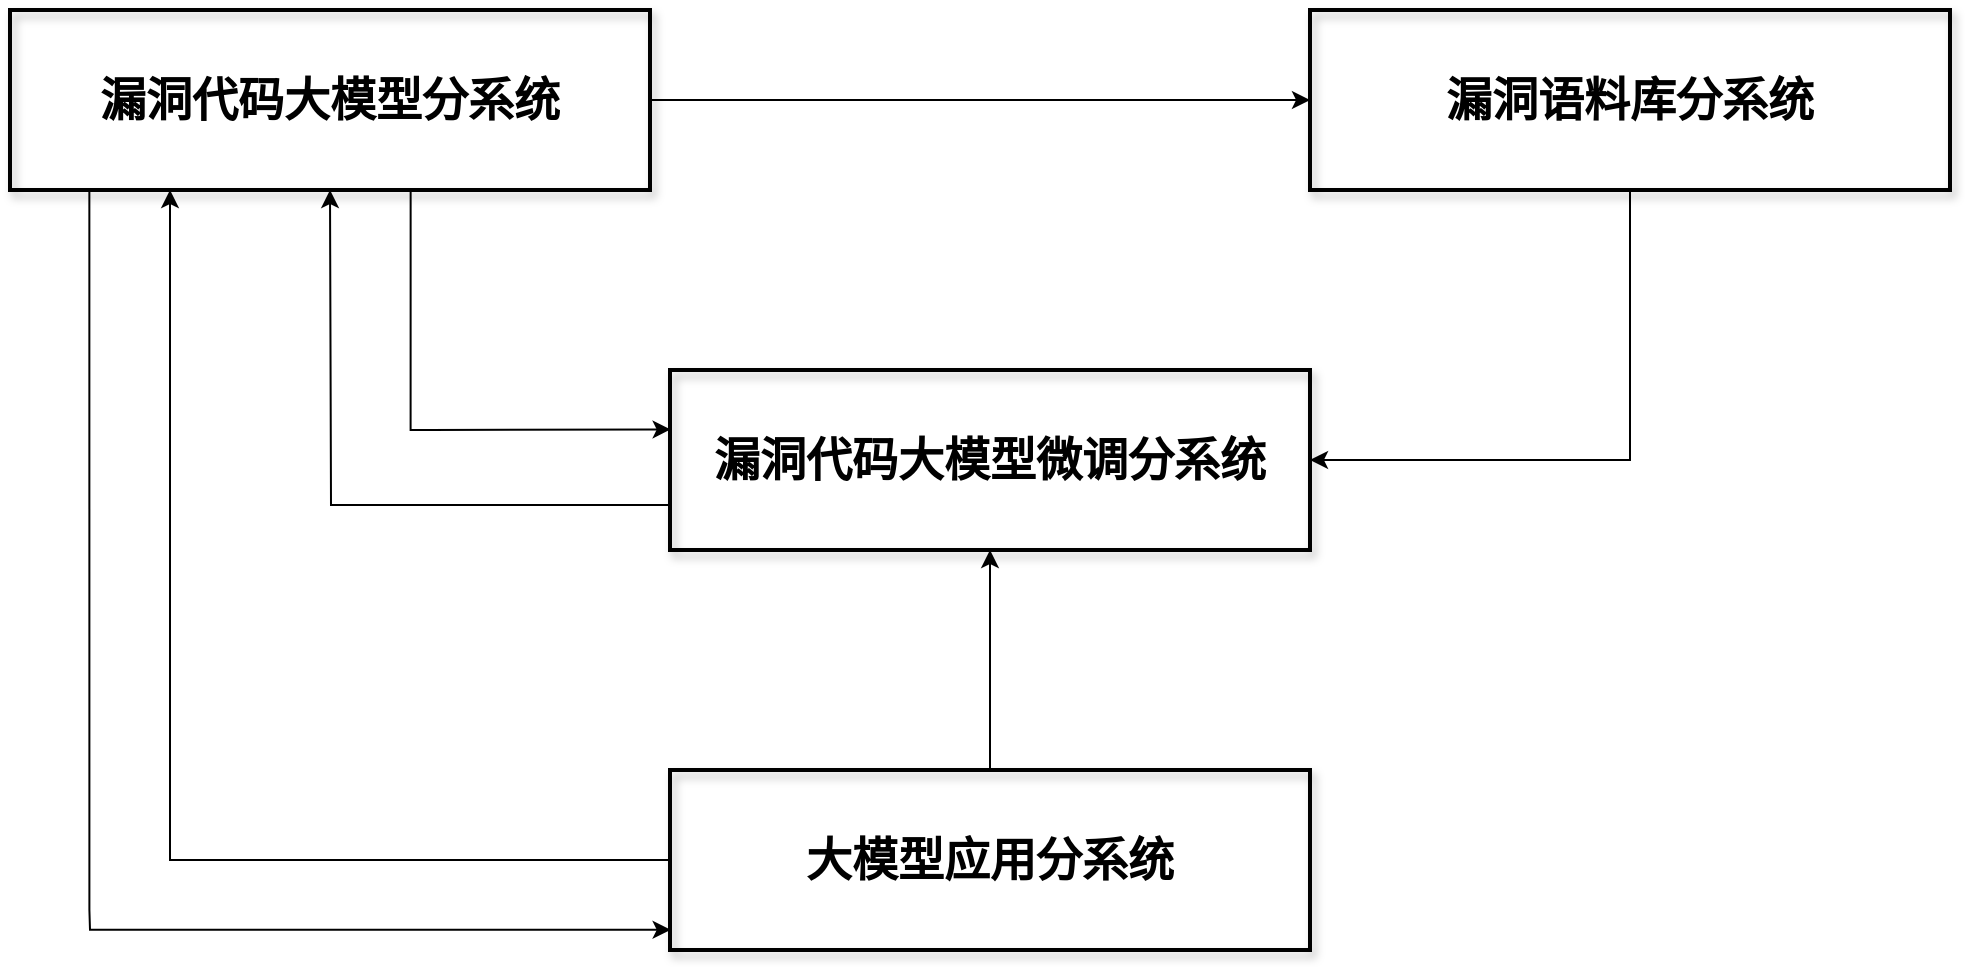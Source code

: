 <mxfile version="24.3.1" type="github">
  <diagram name="第 1 页" id="zFuOqGqEBwxnhchcg1k2">
    <mxGraphModel dx="280" dy="202" grid="1" gridSize="10" guides="1" tooltips="1" connect="1" arrows="1" fold="1" page="1" pageScale="1" pageWidth="827" pageHeight="1169" math="0" shadow="0">
      <root>
        <mxCell id="0" />
        <mxCell id="1" parent="0" />
        <mxCell id="IkZd6Ox4Oat5EpxuOg7n-5" style="edgeStyle=orthogonalEdgeStyle;rounded=0;orthogonalLoop=1;jettySize=auto;html=1;entryX=0;entryY=0.5;entryDx=0;entryDy=0;" edge="1" parent="1" source="IkZd6Ox4Oat5EpxuOg7n-1" target="IkZd6Ox4Oat5EpxuOg7n-3">
          <mxGeometry relative="1" as="geometry" />
        </mxCell>
        <mxCell id="IkZd6Ox4Oat5EpxuOg7n-7" style="edgeStyle=orthogonalEdgeStyle;rounded=0;orthogonalLoop=1;jettySize=auto;html=1;exitX=0.626;exitY=0.997;exitDx=0;exitDy=0;entryX=0.001;entryY=0.33;entryDx=0;entryDy=0;entryPerimeter=0;exitPerimeter=0;" edge="1" parent="1" source="IkZd6Ox4Oat5EpxuOg7n-1" target="IkZd6Ox4Oat5EpxuOg7n-2">
          <mxGeometry relative="1" as="geometry">
            <mxPoint x="410" y="250" as="targetPoint" />
            <Array as="points">
              <mxPoint x="310" y="240" />
              <mxPoint x="320" y="240" />
            </Array>
          </mxGeometry>
        </mxCell>
        <mxCell id="IkZd6Ox4Oat5EpxuOg7n-13" style="edgeStyle=orthogonalEdgeStyle;rounded=0;orthogonalLoop=1;jettySize=auto;html=1;entryX=0.001;entryY=0.888;entryDx=0;entryDy=0;entryPerimeter=0;exitX=0.124;exitY=1.006;exitDx=0;exitDy=0;exitPerimeter=0;" edge="1" parent="1" source="IkZd6Ox4Oat5EpxuOg7n-1" target="IkZd6Ox4Oat5EpxuOg7n-4">
          <mxGeometry relative="1" as="geometry">
            <mxPoint x="158.72" y="110" as="sourcePoint" />
            <mxPoint x="440" y="467.77" as="targetPoint" />
            <Array as="points">
              <mxPoint x="150" y="480" />
              <mxPoint x="150" y="490" />
            </Array>
          </mxGeometry>
        </mxCell>
        <mxCell id="IkZd6Ox4Oat5EpxuOg7n-1" value="漏洞代码大模型分系统" style="rounded=0;whiteSpace=wrap;html=1;strokeWidth=2;gradientColor=default;fillColor=none;shadow=1;fontSize=23;fontFamily=宋体;fontStyle=1" vertex="1" parent="1">
          <mxGeometry x="110" y="30" width="320" height="90" as="geometry" />
        </mxCell>
        <mxCell id="IkZd6Ox4Oat5EpxuOg7n-10" style="edgeStyle=orthogonalEdgeStyle;rounded=0;orthogonalLoop=1;jettySize=auto;html=1;exitX=0;exitY=0.75;exitDx=0;exitDy=0;" edge="1" parent="1" source="IkZd6Ox4Oat5EpxuOg7n-2">
          <mxGeometry relative="1" as="geometry">
            <mxPoint x="270" y="120" as="targetPoint" />
          </mxGeometry>
        </mxCell>
        <mxCell id="IkZd6Ox4Oat5EpxuOg7n-2" value="漏洞代码大模型微调分系统" style="rounded=0;whiteSpace=wrap;html=1;strokeWidth=2;gradientColor=default;fillColor=none;shadow=1;fontSize=23;fontFamily=宋体;fontStyle=1" vertex="1" parent="1">
          <mxGeometry x="440" y="210" width="320" height="90" as="geometry" />
        </mxCell>
        <mxCell id="IkZd6Ox4Oat5EpxuOg7n-6" style="edgeStyle=orthogonalEdgeStyle;rounded=0;orthogonalLoop=1;jettySize=auto;html=1;entryX=1;entryY=0.5;entryDx=0;entryDy=0;" edge="1" parent="1" source="IkZd6Ox4Oat5EpxuOg7n-3" target="IkZd6Ox4Oat5EpxuOg7n-2">
          <mxGeometry relative="1" as="geometry" />
        </mxCell>
        <mxCell id="IkZd6Ox4Oat5EpxuOg7n-3" value="漏洞语料库分系统" style="rounded=0;whiteSpace=wrap;html=1;strokeWidth=2;gradientColor=default;fillColor=none;shadow=1;fontSize=23;fontFamily=宋体;fontStyle=1" vertex="1" parent="1">
          <mxGeometry x="760" y="30" width="320" height="90" as="geometry" />
        </mxCell>
        <mxCell id="IkZd6Ox4Oat5EpxuOg7n-11" style="edgeStyle=orthogonalEdgeStyle;rounded=0;orthogonalLoop=1;jettySize=auto;html=1;entryX=0.5;entryY=1;entryDx=0;entryDy=0;" edge="1" parent="1" source="IkZd6Ox4Oat5EpxuOg7n-4" target="IkZd6Ox4Oat5EpxuOg7n-2">
          <mxGeometry relative="1" as="geometry" />
        </mxCell>
        <mxCell id="IkZd6Ox4Oat5EpxuOg7n-12" style="edgeStyle=orthogonalEdgeStyle;rounded=0;orthogonalLoop=1;jettySize=auto;html=1;entryX=0.25;entryY=1;entryDx=0;entryDy=0;" edge="1" parent="1" source="IkZd6Ox4Oat5EpxuOg7n-4" target="IkZd6Ox4Oat5EpxuOg7n-1">
          <mxGeometry relative="1" as="geometry" />
        </mxCell>
        <mxCell id="IkZd6Ox4Oat5EpxuOg7n-4" value="大模型应用分系统" style="rounded=0;whiteSpace=wrap;html=1;strokeWidth=2;gradientColor=default;fillColor=none;shadow=1;fontSize=23;fontFamily=宋体;fontStyle=1" vertex="1" parent="1">
          <mxGeometry x="440" y="410" width="320" height="90" as="geometry" />
        </mxCell>
      </root>
    </mxGraphModel>
  </diagram>
</mxfile>

